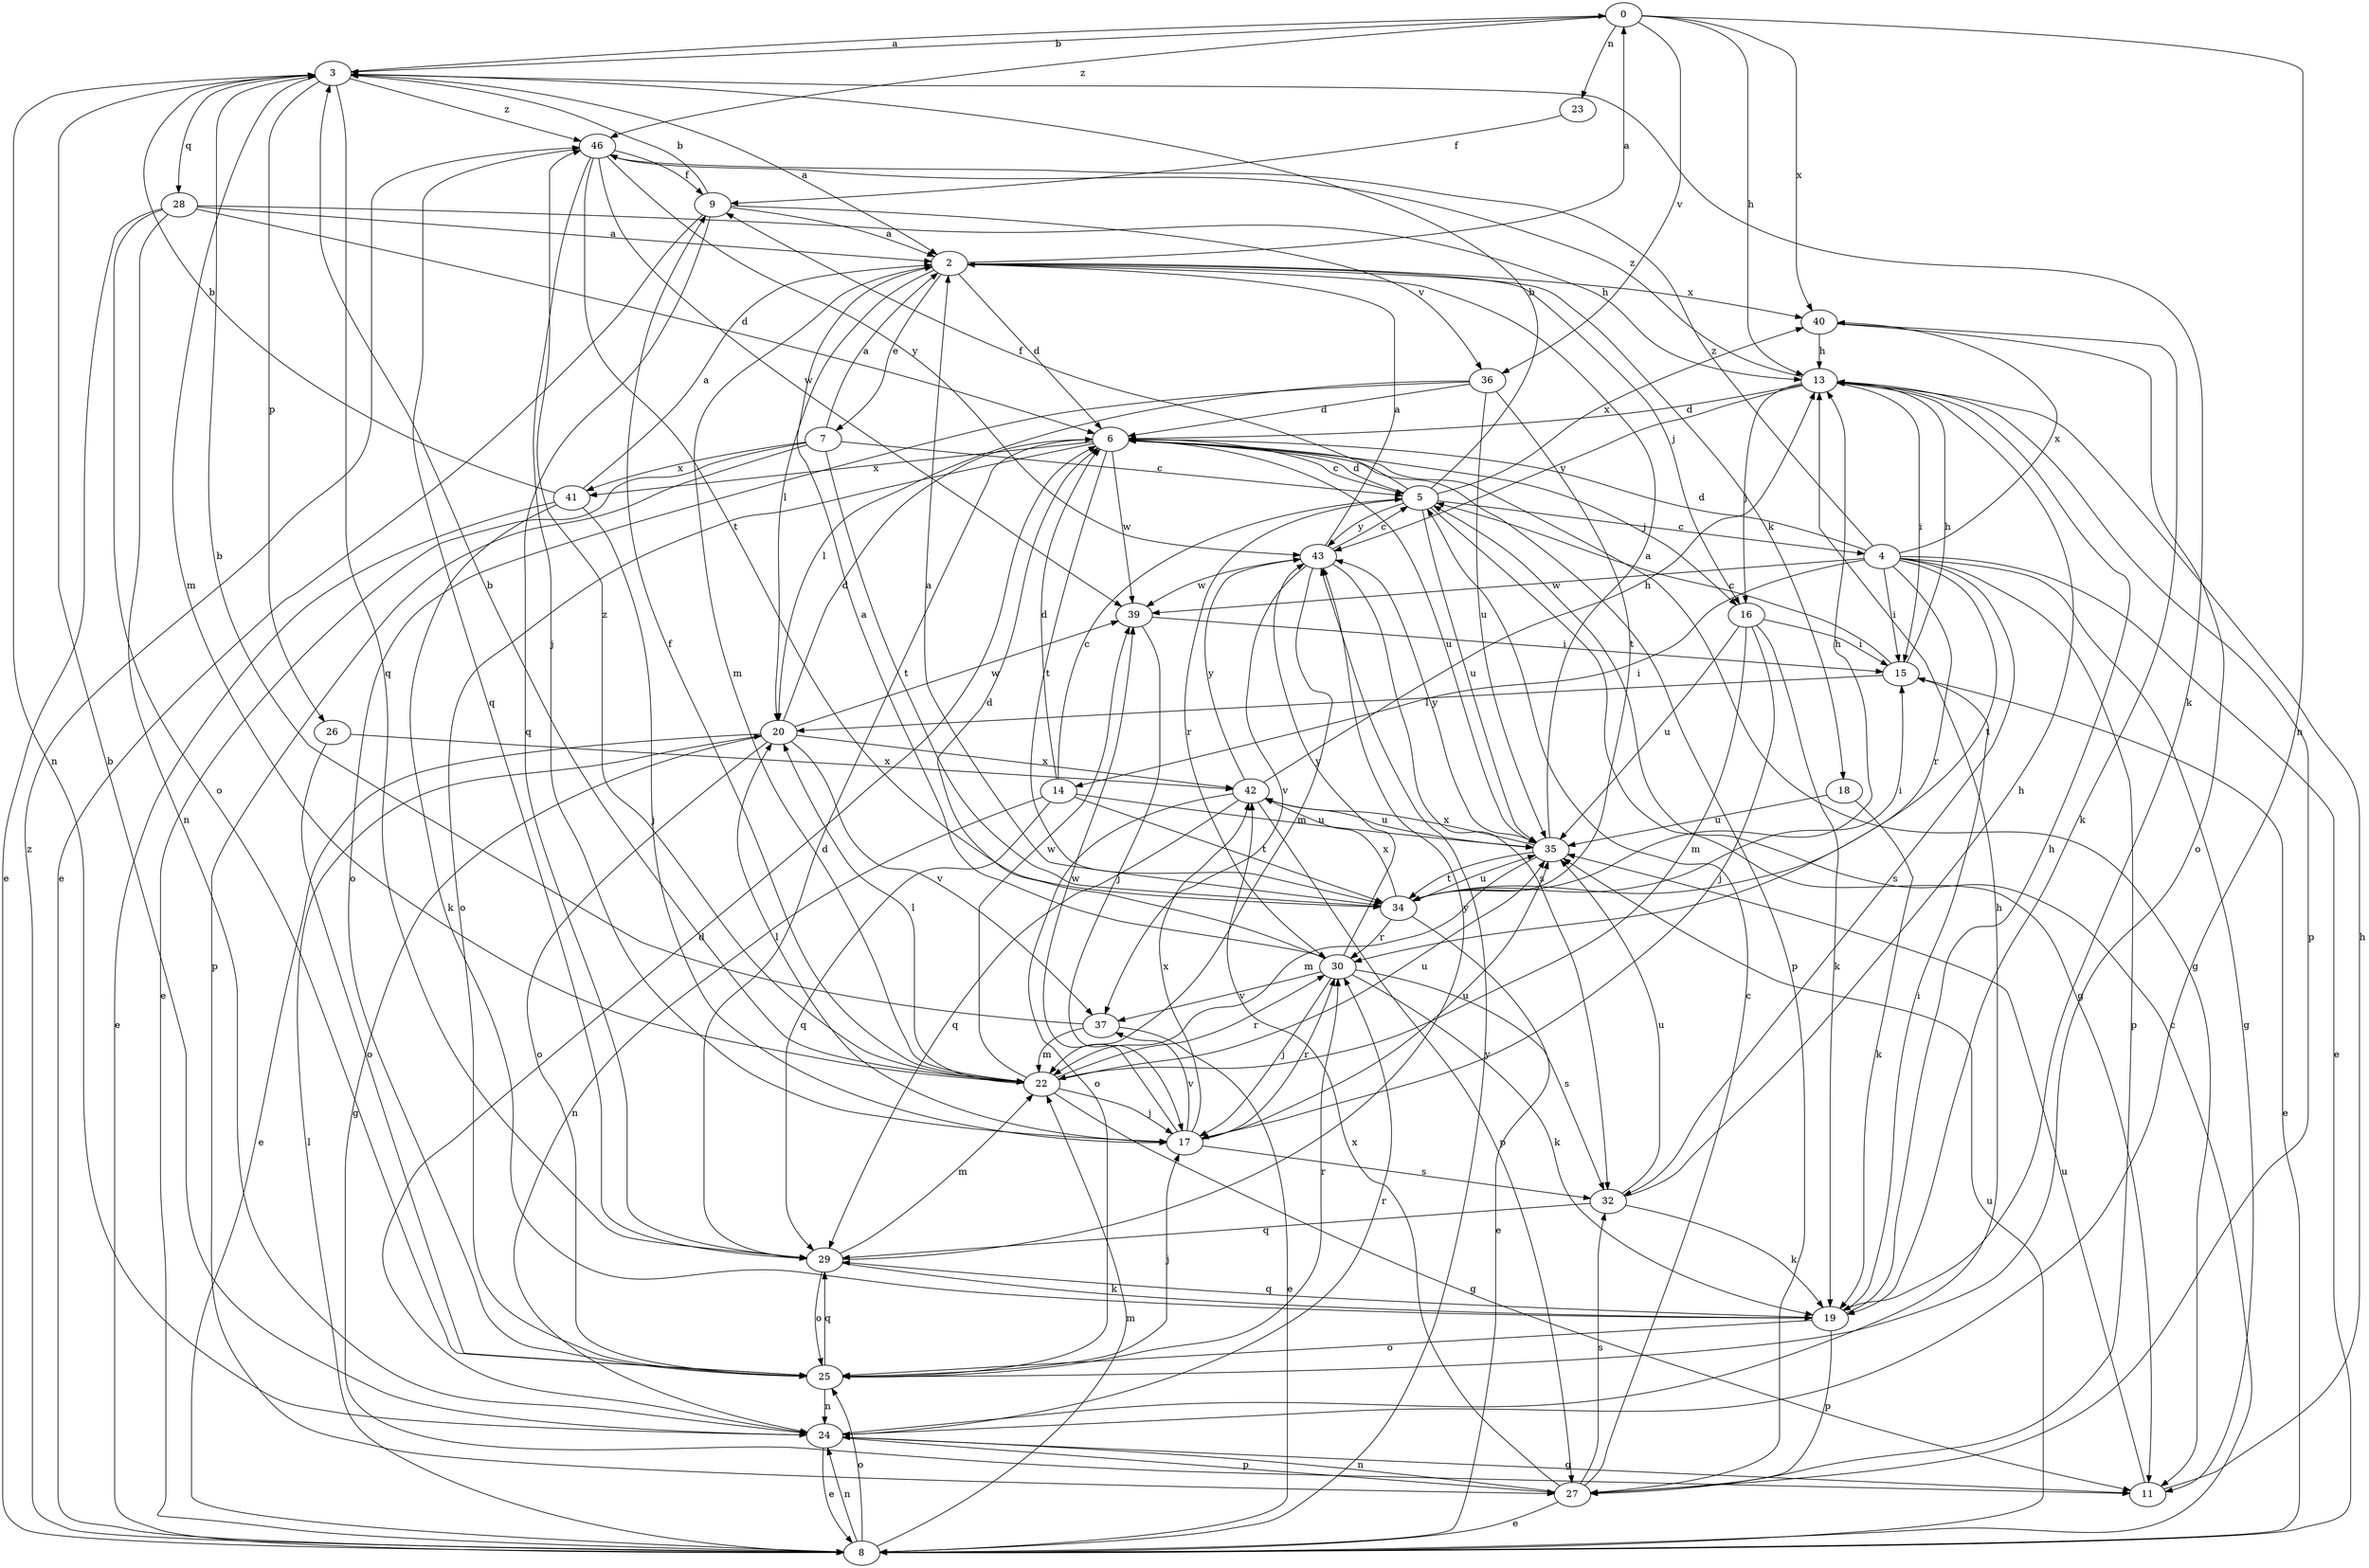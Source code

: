 strict digraph  {
0;
2;
3;
4;
5;
6;
7;
8;
9;
11;
13;
14;
15;
16;
17;
18;
19;
20;
22;
23;
24;
25;
26;
27;
28;
29;
30;
32;
34;
35;
36;
37;
39;
40;
41;
42;
43;
46;
0 -> 3  [label=b];
0 -> 13  [label=h];
0 -> 23  [label=n];
0 -> 24  [label=n];
0 -> 36  [label=v];
0 -> 40  [label=x];
0 -> 46  [label=z];
2 -> 0  [label=a];
2 -> 6  [label=d];
2 -> 7  [label=e];
2 -> 16  [label=j];
2 -> 18  [label=k];
2 -> 20  [label=l];
2 -> 22  [label=m];
2 -> 40  [label=x];
3 -> 0  [label=a];
3 -> 2  [label=a];
3 -> 19  [label=k];
3 -> 22  [label=m];
3 -> 24  [label=n];
3 -> 26  [label=p];
3 -> 28  [label=q];
3 -> 29  [label=q];
3 -> 46  [label=z];
4 -> 6  [label=d];
4 -> 8  [label=e];
4 -> 11  [label=g];
4 -> 14  [label=i];
4 -> 15  [label=i];
4 -> 27  [label=p];
4 -> 30  [label=r];
4 -> 32  [label=s];
4 -> 34  [label=t];
4 -> 39  [label=w];
4 -> 40  [label=x];
4 -> 46  [label=z];
5 -> 3  [label=b];
5 -> 4  [label=c];
5 -> 6  [label=d];
5 -> 9  [label=f];
5 -> 11  [label=g];
5 -> 30  [label=r];
5 -> 35  [label=u];
5 -> 40  [label=x];
5 -> 43  [label=y];
6 -> 5  [label=c];
6 -> 11  [label=g];
6 -> 16  [label=j];
6 -> 25  [label=o];
6 -> 27  [label=p];
6 -> 34  [label=t];
6 -> 35  [label=u];
6 -> 39  [label=w];
6 -> 41  [label=x];
7 -> 2  [label=a];
7 -> 5  [label=c];
7 -> 8  [label=e];
7 -> 27  [label=p];
7 -> 34  [label=t];
7 -> 41  [label=x];
8 -> 5  [label=c];
8 -> 20  [label=l];
8 -> 22  [label=m];
8 -> 24  [label=n];
8 -> 25  [label=o];
8 -> 35  [label=u];
8 -> 43  [label=y];
8 -> 46  [label=z];
9 -> 2  [label=a];
9 -> 3  [label=b];
9 -> 8  [label=e];
9 -> 29  [label=q];
9 -> 36  [label=v];
11 -> 13  [label=h];
11 -> 35  [label=u];
13 -> 6  [label=d];
13 -> 15  [label=i];
13 -> 16  [label=j];
13 -> 27  [label=p];
13 -> 43  [label=y];
13 -> 46  [label=z];
14 -> 5  [label=c];
14 -> 6  [label=d];
14 -> 24  [label=n];
14 -> 29  [label=q];
14 -> 34  [label=t];
14 -> 35  [label=u];
15 -> 5  [label=c];
15 -> 8  [label=e];
15 -> 13  [label=h];
15 -> 20  [label=l];
16 -> 15  [label=i];
16 -> 17  [label=j];
16 -> 19  [label=k];
16 -> 22  [label=m];
16 -> 35  [label=u];
17 -> 20  [label=l];
17 -> 30  [label=r];
17 -> 32  [label=s];
17 -> 35  [label=u];
17 -> 37  [label=v];
17 -> 39  [label=w];
17 -> 42  [label=x];
18 -> 19  [label=k];
18 -> 35  [label=u];
19 -> 13  [label=h];
19 -> 15  [label=i];
19 -> 25  [label=o];
19 -> 27  [label=p];
19 -> 29  [label=q];
20 -> 6  [label=d];
20 -> 8  [label=e];
20 -> 11  [label=g];
20 -> 25  [label=o];
20 -> 37  [label=v];
20 -> 39  [label=w];
20 -> 42  [label=x];
22 -> 3  [label=b];
22 -> 9  [label=f];
22 -> 11  [label=g];
22 -> 17  [label=j];
22 -> 20  [label=l];
22 -> 30  [label=r];
22 -> 35  [label=u];
22 -> 39  [label=w];
22 -> 46  [label=z];
23 -> 9  [label=f];
24 -> 3  [label=b];
24 -> 6  [label=d];
24 -> 8  [label=e];
24 -> 11  [label=g];
24 -> 13  [label=h];
24 -> 27  [label=p];
24 -> 30  [label=r];
25 -> 17  [label=j];
25 -> 24  [label=n];
25 -> 29  [label=q];
25 -> 30  [label=r];
26 -> 25  [label=o];
26 -> 42  [label=x];
27 -> 5  [label=c];
27 -> 8  [label=e];
27 -> 24  [label=n];
27 -> 32  [label=s];
27 -> 42  [label=x];
28 -> 2  [label=a];
28 -> 6  [label=d];
28 -> 8  [label=e];
28 -> 13  [label=h];
28 -> 24  [label=n];
28 -> 25  [label=o];
29 -> 6  [label=d];
29 -> 19  [label=k];
29 -> 22  [label=m];
29 -> 25  [label=o];
29 -> 43  [label=y];
30 -> 2  [label=a];
30 -> 6  [label=d];
30 -> 17  [label=j];
30 -> 19  [label=k];
30 -> 32  [label=s];
30 -> 37  [label=v];
30 -> 43  [label=y];
32 -> 13  [label=h];
32 -> 19  [label=k];
32 -> 29  [label=q];
32 -> 35  [label=u];
34 -> 2  [label=a];
34 -> 8  [label=e];
34 -> 13  [label=h];
34 -> 15  [label=i];
34 -> 30  [label=r];
34 -> 35  [label=u];
34 -> 42  [label=x];
35 -> 2  [label=a];
35 -> 22  [label=m];
35 -> 34  [label=t];
35 -> 42  [label=x];
35 -> 43  [label=y];
36 -> 6  [label=d];
36 -> 20  [label=l];
36 -> 25  [label=o];
36 -> 34  [label=t];
36 -> 35  [label=u];
37 -> 3  [label=b];
37 -> 8  [label=e];
37 -> 22  [label=m];
39 -> 15  [label=i];
39 -> 17  [label=j];
40 -> 13  [label=h];
40 -> 19  [label=k];
40 -> 25  [label=o];
41 -> 2  [label=a];
41 -> 3  [label=b];
41 -> 8  [label=e];
41 -> 17  [label=j];
41 -> 19  [label=k];
42 -> 13  [label=h];
42 -> 25  [label=o];
42 -> 27  [label=p];
42 -> 29  [label=q];
42 -> 35  [label=u];
42 -> 43  [label=y];
43 -> 2  [label=a];
43 -> 5  [label=c];
43 -> 22  [label=m];
43 -> 32  [label=s];
43 -> 37  [label=v];
43 -> 39  [label=w];
46 -> 9  [label=f];
46 -> 17  [label=j];
46 -> 29  [label=q];
46 -> 34  [label=t];
46 -> 39  [label=w];
46 -> 43  [label=y];
}
